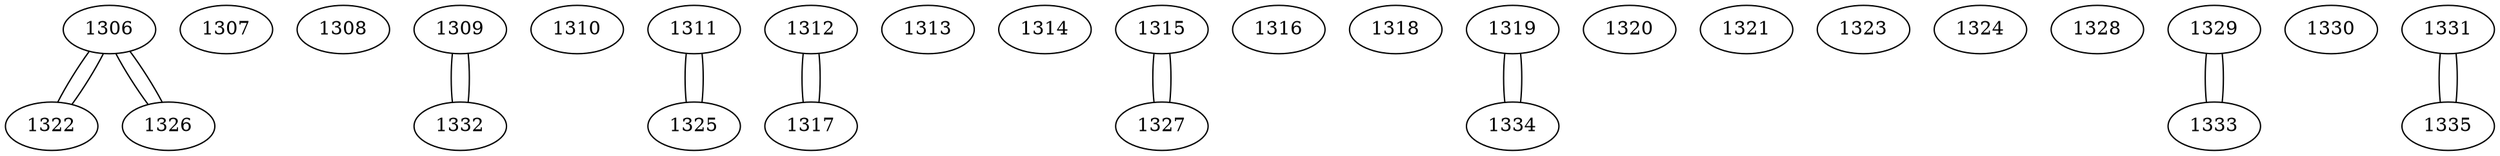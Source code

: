 graph {
    1306 [COORDINATE_X=0.94214179091811,COORDINATE_Y=0.44826089305953254,]
    1307 [COORDINATE_X=0.8619925838566576,COORDINATE_Y=0.8368107745663839,]
    1308 [COORDINATE_X=0.09669973345693461,COORDINATE_Y=0.04379544014918901,]
    1309 [COORDINATE_X=0.09557492349902741,COORDINATE_Y=0.40174055699073874,]
    1310 [COORDINATE_X=0.016113385174588823,COORDINATE_Y=0.5997991626385089,]
    1311 [COORDINATE_X=0.918609071364578,COORDINATE_Y=0.9955683042209221,]
    1312 [COORDINATE_X=0.37011860536490515,COORDINATE_Y=0.6451745215002136,]
    1313 [COORDINATE_X=0.4149862236241707,COORDINATE_Y=0.3858125715047448,]
    1314 [COORDINATE_X=0.6324907177811425,COORDINATE_Y=0.5376931268266999,]
    1315 [COORDINATE_X=0.9761190974730201,COORDINATE_Y=0.7163324626992027,]
    1316 [COORDINATE_X=0.28009009587154365,COORDINATE_Y=0.25177886502501734,]
    1317 [COORDINATE_X=0.3404270199499282,COORDINATE_Y=0.5635755689591262,]
    1318 [COORDINATE_X=0.47149727930440144,COORDINATE_Y=0.6148811233673189,]
    1319 [COORDINATE_X=0.7835478115006447,COORDINATE_Y=0.6166886984989878,]
    1320 [COORDINATE_X=0.6791713990466789,COORDINATE_Y=0.8811013376342611,]
    1321 [COORDINATE_X=0.01940730657123413,COORDINATE_Y=0.7667899780947874,]
    1322 [COORDINATE_X=0.9361043078432335,COORDINATE_Y=0.3687705663593239,]
    1323 [COORDINATE_X=0.5154099582116813,COORDINATE_Y=0.025695825152922014,]
    1324 [COORDINATE_X=0.46565615797032556,COORDINATE_Y=0.7217839284805582,]
    1325 [COORDINATE_X=0.8583050512985675,COORDINATE_Y=0.9392848471097128,]
    1326 [COORDINATE_X=0.997310791069091,COORDINATE_Y=0.5253236803698771,]
    1327 [COORDINATE_X=0.9065161679270378,COORDINATE_Y=0.7432778276077846,]
    1328 [COORDINATE_X=0.6065167337705879,COORDINATE_Y=0.42445335788782246,]
    1329 [COORDINATE_X=0.7813847705863841,COORDINATE_Y=0.07361812393792788,]
    1330 [COORDINATE_X=0.3990790231751531,COORDINATE_Y=0.11400905802139738,]
    1331 [COORDINATE_X=0.21441978965882635,COORDINATE_Y=0.8685254424028963,]
    1332 [COORDINATE_X=0.06364281681479456,COORDINATE_Y=0.39071850669919383,]
    1333 [COORDINATE_X=0.8679064263970285,COORDINATE_Y=0.03102696471655464,]
    1334 [COORDINATE_X=0.7787568736918702,COORDINATE_Y=0.6229230169581551,]
    1335 [COORDINATE_X=0.25608857738946156,COORDINATE_Y=0.8830091249947742,]
    1306 -- 1322
    1306 -- 1326
    1309 -- 1332
    1311 -- 1325
    1312 -- 1317
    1315 -- 1327
    1317 -- 1312
    1319 -- 1334
    1322 -- 1306
    1325 -- 1311
    1326 -- 1306
    1327 -- 1315
    1329 -- 1333
    1331 -- 1335
    1332 -- 1309
    1333 -- 1329
    1334 -- 1319
    1335 -- 1331
}
